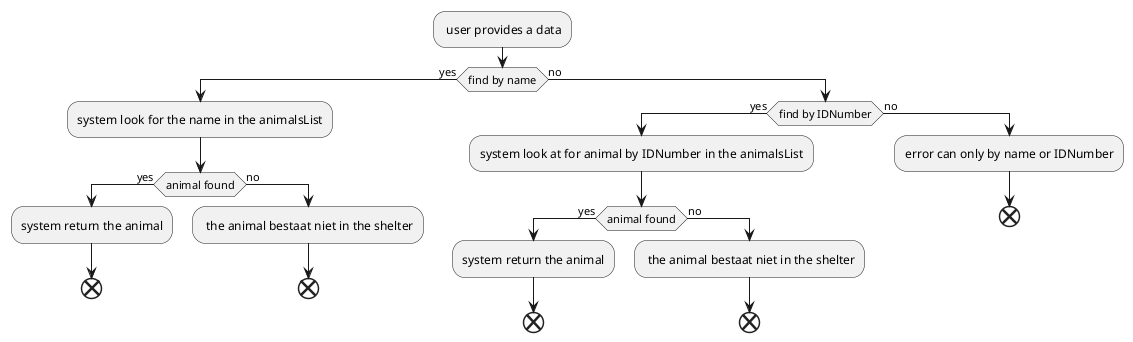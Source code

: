 @startuml

: user provides a data;

if (find by name) then (yes)
    :system look for the name in the animalsList;

    if(animal found) then (yes)
        :system return the animal;
        end;
    else (no)
        : the animal bestaat niet in the shelter;
        end;
    endif
else (no)
   if(find by IDNumber) then (yes)
    :system look at for animal by IDNumber in the animalsList;
    if(animal found) then (yes)
        :system return the animal;
        end;
    else (no)
        : the animal bestaat niet in the shelter;
        end;
    endif
    else(no)
     :error can only by name or IDNumber;
        end;
@enduml